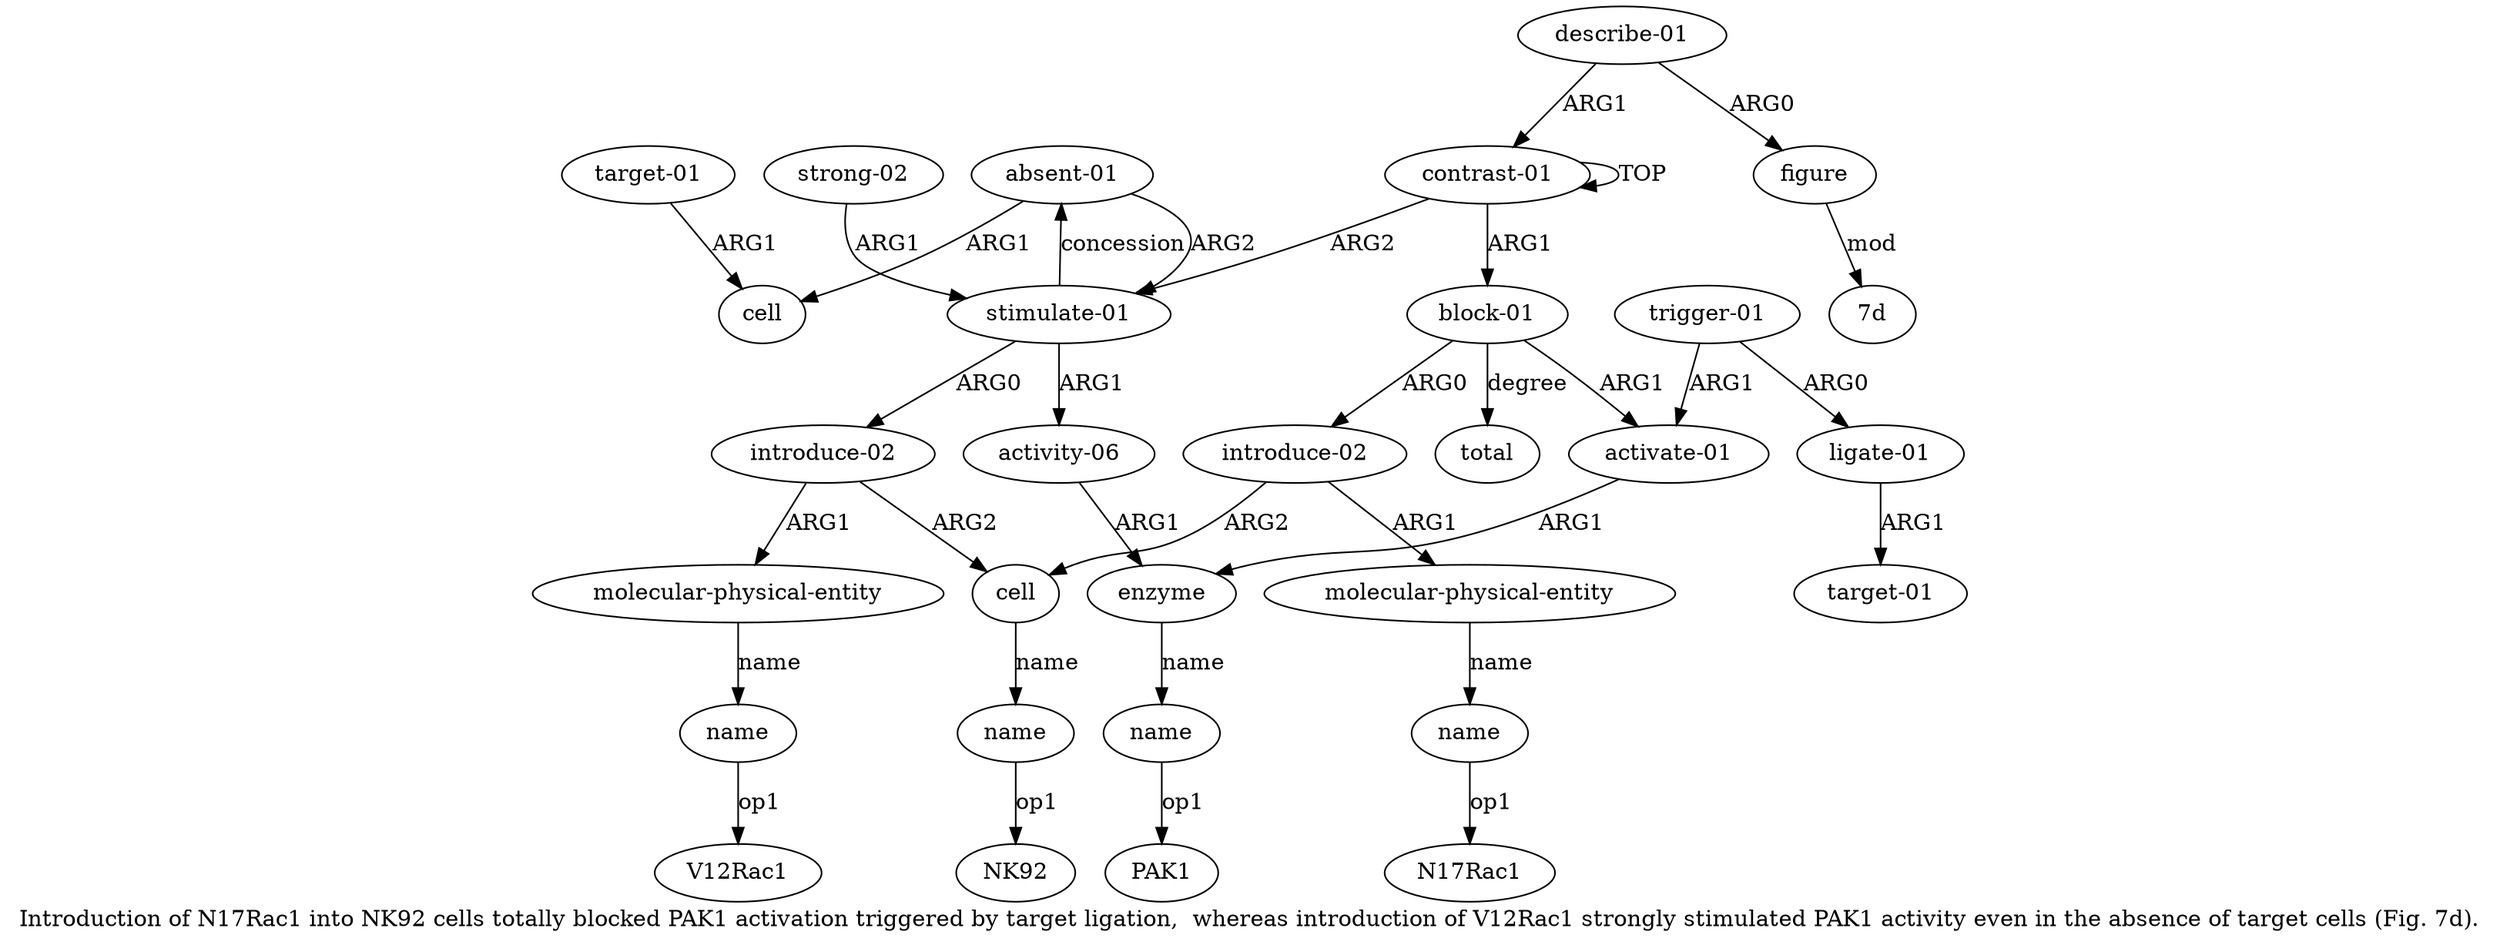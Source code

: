 digraph  {
	graph [label="Introduction of N17Rac1 into NK92 cells totally blocked PAK1 activation triggered by target ligation,  whereas introduction of V12Rac1 \
strongly stimulated PAK1 activity even in the absence of target cells (Fig. 7d)."];
	node [label="\N"];
	a20	 [color=black,
		gold_ind=20,
		gold_label=cell,
		label=cell,
		test_ind=20,
		test_label=cell];
	a21	 [color=black,
		gold_ind=21,
		gold_label="target-01",
		label="target-01",
		test_ind=21,
		test_label="target-01"];
	a21 -> a20 [key=0,
	color=black,
	gold_label=ARG1,
	label=ARG1,
	test_label=ARG1];
a22 [color=black,
	gold_ind=22,
	gold_label="strong-02",
	label="strong-02",
	test_ind=22,
	test_label="strong-02"];
a14 [color=black,
	gold_ind=14,
	gold_label="stimulate-01",
	label="stimulate-01",
	test_ind=14,
	test_label="stimulate-01"];
a22 -> a14 [key=0,
color=black,
gold_label=ARG1,
label=ARG1,
test_label=ARG1];
a23 [color=black,
gold_ind=23,
gold_label="describe-01",
label="describe-01",
test_ind=23,
test_label="describe-01"];
a24 [color=black,
gold_ind=24,
gold_label=figure,
label=figure,
test_ind=24,
test_label=figure];
a23 -> a24 [key=0,
color=black,
gold_label=ARG0,
label=ARG0,
test_label=ARG0];
a0 [color=black,
gold_ind=0,
gold_label="contrast-01",
label="contrast-01",
test_ind=0,
test_label="contrast-01"];
a23 -> a0 [key=0,
color=black,
gold_label=ARG1,
label=ARG1,
test_label=ARG1];
"a24 7d" [color=black,
gold_ind=-1,
gold_label="7d",
label="7d",
test_ind=-1,
test_label="7d"];
a24 -> "a24 7d" [key=0,
color=black,
gold_label=mod,
label=mod,
test_label=mod];
"a4 N17Rac1" [color=black,
gold_ind=-1,
gold_label=N17Rac1,
label=N17Rac1,
test_ind=-1,
test_label=N17Rac1];
"a6 NK92" [color=black,
gold_ind=-1,
gold_label=NK92,
label=NK92,
test_ind=-1,
test_label=NK92];
"a9 PAK1" [color=black,
gold_ind=-1,
gold_label=PAK1,
label=PAK1,
test_ind=-1,
test_label=PAK1];
a15 [color=black,
gold_ind=15,
gold_label="introduce-02",
label="introduce-02",
test_ind=15,
test_label="introduce-02"];
a16 [color=black,
gold_ind=16,
gold_label="molecular-physical-entity",
label="molecular-physical-entity",
test_ind=16,
test_label="molecular-physical-entity"];
a15 -> a16 [key=0,
color=black,
gold_label=ARG1,
label=ARG1,
test_label=ARG1];
a5 [color=black,
gold_ind=5,
gold_label=cell,
label=cell,
test_ind=5,
test_label=cell];
a15 -> a5 [key=0,
color=black,
gold_label=ARG2,
label=ARG2,
test_label=ARG2];
a14 -> a15 [key=0,
color=black,
gold_label=ARG0,
label=ARG0,
test_label=ARG0];
a19 [color=black,
gold_ind=19,
gold_label="absent-01",
label="absent-01",
test_ind=19,
test_label="absent-01"];
a14 -> a19 [key=0,
color=black,
gold_label=concession,
label=concession,
test_label=concession];
a18 [color=black,
gold_ind=18,
gold_label="activity-06",
label="activity-06",
test_ind=18,
test_label="activity-06"];
a14 -> a18 [key=0,
color=black,
gold_label=ARG1,
label=ARG1,
test_label=ARG1];
a17 [color=black,
gold_ind=17,
gold_label=name,
label=name,
test_ind=17,
test_label=name];
"a17 V12Rac1" [color=black,
gold_ind=-1,
gold_label=V12Rac1,
label=V12Rac1,
test_ind=-1,
test_label=V12Rac1];
a17 -> "a17 V12Rac1" [key=0,
color=black,
gold_label=op1,
label=op1,
test_label=op1];
a16 -> a17 [key=0,
color=black,
gold_label=name,
label=name,
test_label=name];
a11 [color=black,
gold_ind=11,
gold_label="ligate-01",
label="ligate-01",
test_ind=11,
test_label="ligate-01"];
a12 [color=black,
gold_ind=12,
gold_label="target-01",
label="target-01",
test_ind=12,
test_label="target-01"];
a11 -> a12 [key=0,
color=black,
gold_label=ARG1,
label=ARG1,
test_label=ARG1];
a10 [color=black,
gold_ind=10,
gold_label="trigger-01",
label="trigger-01",
test_ind=10,
test_label="trigger-01"];
a10 -> a11 [key=0,
color=black,
gold_label=ARG0,
label=ARG0,
test_label=ARG0];
a7 [color=black,
gold_ind=7,
gold_label="activate-01",
label="activate-01",
test_ind=7,
test_label="activate-01"];
a10 -> a7 [key=0,
color=black,
gold_label=ARG1,
label=ARG1,
test_label=ARG1];
a13 [color=black,
gold_ind=13,
gold_label=total,
label=total,
test_ind=13,
test_label=total];
a19 -> a20 [key=0,
color=black,
gold_label=ARG1,
label=ARG1,
test_label=ARG1];
a19 -> a14 [key=0,
color=black,
gold_label=ARG2,
label=ARG2,
test_label=ARG2];
a8 [color=black,
gold_ind=8,
gold_label=enzyme,
label=enzyme,
test_ind=8,
test_label=enzyme];
a18 -> a8 [key=0,
color=black,
gold_label=ARG1,
label=ARG1,
test_label=ARG1];
a1 [color=black,
gold_ind=1,
gold_label="block-01",
label="block-01",
test_ind=1,
test_label="block-01"];
a1 -> a13 [key=0,
color=black,
gold_label=degree,
label=degree,
test_label=degree];
a2 [color=black,
gold_ind=2,
gold_label="introduce-02",
label="introduce-02",
test_ind=2,
test_label="introduce-02"];
a1 -> a2 [key=0,
color=black,
gold_label=ARG0,
label=ARG0,
test_label=ARG0];
a1 -> a7 [key=0,
color=black,
gold_label=ARG1,
label=ARG1,
test_label=ARG1];
a0 -> a14 [key=0,
color=black,
gold_label=ARG2,
label=ARG2,
test_label=ARG2];
a0 -> a1 [key=0,
color=black,
gold_label=ARG1,
label=ARG1,
test_label=ARG1];
a0 -> a0 [key=0,
color=black,
gold_label=TOP,
label=TOP,
test_label=TOP];
a3 [color=black,
gold_ind=3,
gold_label="molecular-physical-entity",
label="molecular-physical-entity",
test_ind=3,
test_label="molecular-physical-entity"];
a4 [color=black,
gold_ind=4,
gold_label=name,
label=name,
test_ind=4,
test_label=name];
a3 -> a4 [key=0,
color=black,
gold_label=name,
label=name,
test_label=name];
a2 -> a3 [key=0,
color=black,
gold_label=ARG1,
label=ARG1,
test_label=ARG1];
a2 -> a5 [key=0,
color=black,
gold_label=ARG2,
label=ARG2,
test_label=ARG2];
a6 [color=black,
gold_ind=6,
gold_label=name,
label=name,
test_ind=6,
test_label=name];
a5 -> a6 [key=0,
color=black,
gold_label=name,
label=name,
test_label=name];
a4 -> "a4 N17Rac1" [key=0,
color=black,
gold_label=op1,
label=op1,
test_label=op1];
a7 -> a8 [key=0,
color=black,
gold_label=ARG1,
label=ARG1,
test_label=ARG1];
a6 -> "a6 NK92" [key=0,
color=black,
gold_label=op1,
label=op1,
test_label=op1];
a9 [color=black,
gold_ind=9,
gold_label=name,
label=name,
test_ind=9,
test_label=name];
a9 -> "a9 PAK1" [key=0,
color=black,
gold_label=op1,
label=op1,
test_label=op1];
a8 -> a9 [key=0,
color=black,
gold_label=name,
label=name,
test_label=name];
}
